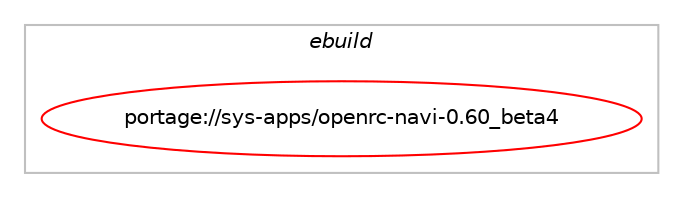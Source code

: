digraph prolog {

# *************
# Graph options
# *************

newrank=true;
concentrate=true;
compound=true;
graph [rankdir=LR,fontname=Helvetica,fontsize=10,ranksep=1.5];#, ranksep=2.5, nodesep=0.2];
edge  [arrowhead=vee];
node  [fontname=Helvetica,fontsize=10];

# **********
# The ebuild
# **********

subgraph cluster_leftcol {
color=gray;
label=<<i>ebuild</i>>;
id [label="portage://sys-apps/openrc-navi-0.60_beta4", color=red, width=4, href="../sys-apps/openrc-navi-0.60_beta4.svg"];
}

# ****************
# The dependencies
# ****************

subgraph cluster_midcol {
color=gray;
label=<<i>dependencies</i>>;
subgraph cluster_compile {
fillcolor="#eeeeee";
style=filled;
label=<<i>compile</i>>;
# *** BEGIN UNKNOWN DEPENDENCY TYPE (TODO) ***
# id -> equal(use_conditional_group(positive,audit,portage://sys-apps/openrc-navi-0.60_beta4,[package_dependency(portage://sys-apps/openrc-navi-0.60_beta4,install,no,sys-process,audit,none,[,,],[],[])]))
# *** END UNKNOWN DEPENDENCY TYPE (TODO) ***

# *** BEGIN UNKNOWN DEPENDENCY TYPE (TODO) ***
# id -> equal(use_conditional_group(positive,caps,portage://sys-apps/openrc-navi-0.60_beta4,[package_dependency(portage://sys-apps/openrc-navi-0.60_beta4,install,no,sys-libs,libcap,none,[,,],[],[])]))
# *** END UNKNOWN DEPENDENCY TYPE (TODO) ***

# *** BEGIN UNKNOWN DEPENDENCY TYPE (TODO) ***
# id -> equal(use_conditional_group(positive,pam,portage://sys-apps/openrc-navi-0.60_beta4,[package_dependency(portage://sys-apps/openrc-navi-0.60_beta4,install,no,sys-libs,pam,none,[,,],[],[])]))
# *** END UNKNOWN DEPENDENCY TYPE (TODO) ***

# *** BEGIN UNKNOWN DEPENDENCY TYPE (TODO) ***
# id -> equal(use_conditional_group(positive,selinux,portage://sys-apps/openrc-navi-0.60_beta4,[package_dependency(portage://sys-apps/openrc-navi-0.60_beta4,install,no,sys-apps,policycoreutils,none,[,,],[],[]),package_dependency(portage://sys-apps/openrc-navi-0.60_beta4,install,no,sys-libs,libselinux,greaterequal,[2.6,,,2.6],[],[])]))
# *** END UNKNOWN DEPENDENCY TYPE (TODO) ***

# *** BEGIN UNKNOWN DEPENDENCY TYPE (TODO) ***
# id -> equal(package_dependency(portage://sys-apps/openrc-navi-0.60_beta4,install,no,sys-process,psmisc,none,[,,],[],[]))
# *** END UNKNOWN DEPENDENCY TYPE (TODO) ***

# *** BEGIN UNKNOWN DEPENDENCY TYPE (TODO) ***
# id -> equal(package_dependency(portage://sys-apps/openrc-navi-0.60_beta4,install,no,virtual,os-headers,none,[,,],[],[]))
# *** END UNKNOWN DEPENDENCY TYPE (TODO) ***

}
subgraph cluster_compileandrun {
fillcolor="#eeeeee";
style=filled;
label=<<i>compile and run</i>>;
}
subgraph cluster_run {
fillcolor="#eeeeee";
style=filled;
label=<<i>run</i>>;
# *** BEGIN UNKNOWN DEPENDENCY TYPE (TODO) ***
# id -> equal(use_conditional_group(negative,sysv-utils,portage://sys-apps/openrc-navi-0.60_beta4,[use_conditional_group(positive,sysvinit,portage://sys-apps/openrc-navi-0.60_beta4,[package_dependency(portage://sys-apps/openrc-navi-0.60_beta4,run,no,sys-apps,sysvinit,greaterequal,[2.86,,-r6,2.86-r6],[],[use(optenable(selinux),none)])]),use_conditional_group(positive,s6,portage://sys-apps/openrc-navi-0.60_beta4,[package_dependency(portage://sys-apps/openrc-navi-0.60_beta4,run,no,sys-apps,s6-linux-init,none,[,,],[],[use(enable(sysv-utils),negative)])])]))
# *** END UNKNOWN DEPENDENCY TYPE (TODO) ***

# *** BEGIN UNKNOWN DEPENDENCY TYPE (TODO) ***
# id -> equal(use_conditional_group(positive,audit,portage://sys-apps/openrc-navi-0.60_beta4,[package_dependency(portage://sys-apps/openrc-navi-0.60_beta4,run,no,sys-process,audit,none,[,,],[],[])]))
# *** END UNKNOWN DEPENDENCY TYPE (TODO) ***

# *** BEGIN UNKNOWN DEPENDENCY TYPE (TODO) ***
# id -> equal(use_conditional_group(positive,bash,portage://sys-apps/openrc-navi-0.60_beta4,[package_dependency(portage://sys-apps/openrc-navi-0.60_beta4,run,no,app-shells,bash,none,[,,],[],[])]))
# *** END UNKNOWN DEPENDENCY TYPE (TODO) ***

# *** BEGIN UNKNOWN DEPENDENCY TYPE (TODO) ***
# id -> equal(use_conditional_group(positive,caps,portage://sys-apps/openrc-navi-0.60_beta4,[package_dependency(portage://sys-apps/openrc-navi-0.60_beta4,run,no,sys-libs,libcap,none,[,,],[],[])]))
# *** END UNKNOWN DEPENDENCY TYPE (TODO) ***

# *** BEGIN UNKNOWN DEPENDENCY TYPE (TODO) ***
# id -> equal(use_conditional_group(positive,pam,portage://sys-apps/openrc-navi-0.60_beta4,[package_dependency(portage://sys-apps/openrc-navi-0.60_beta4,run,no,sys-libs,pam,none,[,,],[],[])]))
# *** END UNKNOWN DEPENDENCY TYPE (TODO) ***

# *** BEGIN UNKNOWN DEPENDENCY TYPE (TODO) ***
# id -> equal(use_conditional_group(positive,selinux,portage://sys-apps/openrc-navi-0.60_beta4,[package_dependency(portage://sys-apps/openrc-navi-0.60_beta4,run,no,sec-policy,selinux-base-policy,greaterequal,[2.20170204,,-r4,2.20170204-r4],[],[]),package_dependency(portage://sys-apps/openrc-navi-0.60_beta4,run,no,sec-policy,selinux-openrc,greaterequal,[2.20170204,,-r4,2.20170204-r4],[],[])]))
# *** END UNKNOWN DEPENDENCY TYPE (TODO) ***

# *** BEGIN UNKNOWN DEPENDENCY TYPE (TODO) ***
# id -> equal(use_conditional_group(positive,selinux,portage://sys-apps/openrc-navi-0.60_beta4,[package_dependency(portage://sys-apps/openrc-navi-0.60_beta4,run,no,sys-apps,policycoreutils,none,[,,],[],[]),package_dependency(portage://sys-apps/openrc-navi-0.60_beta4,run,no,sys-libs,libselinux,greaterequal,[2.6,,,2.6],[],[])]))
# *** END UNKNOWN DEPENDENCY TYPE (TODO) ***

# *** BEGIN UNKNOWN DEPENDENCY TYPE (TODO) ***
# id -> equal(use_conditional_group(positive,sysv-utils,portage://sys-apps/openrc-navi-0.60_beta4,[package_dependency(portage://sys-apps/openrc-navi-0.60_beta4,run,weak,sys-apps,systemd,none,[,,],[],[use(enable(sysv-utils),negative)]),package_dependency(portage://sys-apps/openrc-navi-0.60_beta4,run,weak,sys-apps,sysvinit,none,[,,],[],[])]))
# *** END UNKNOWN DEPENDENCY TYPE (TODO) ***

# *** BEGIN UNKNOWN DEPENDENCY TYPE (TODO) ***
# id -> equal(package_dependency(portage://sys-apps/openrc-navi-0.60_beta4,run,no,sys-process,psmisc,none,[,,],[],[]))
# *** END UNKNOWN DEPENDENCY TYPE (TODO) ***

# *** BEGIN UNKNOWN DEPENDENCY TYPE (TODO) ***
# id -> equal(package_dependency(portage://sys-apps/openrc-navi-0.60_beta4,run,no,virtual,tmpfiles,none,[,,],[],[]))
# *** END UNKNOWN DEPENDENCY TYPE (TODO) ***

# *** BEGIN UNKNOWN DEPENDENCY TYPE (TODO) ***
# id -> equal(package_dependency(portage://sys-apps/openrc-navi-0.60_beta4,run,weak,sys-apps,openrc,none,[,,],[],[]))
# *** END UNKNOWN DEPENDENCY TYPE (TODO) ***

}
}

# **************
# The candidates
# **************

subgraph cluster_choices {
rank=same;
color=gray;
label=<<i>candidates</i>>;

}

}
